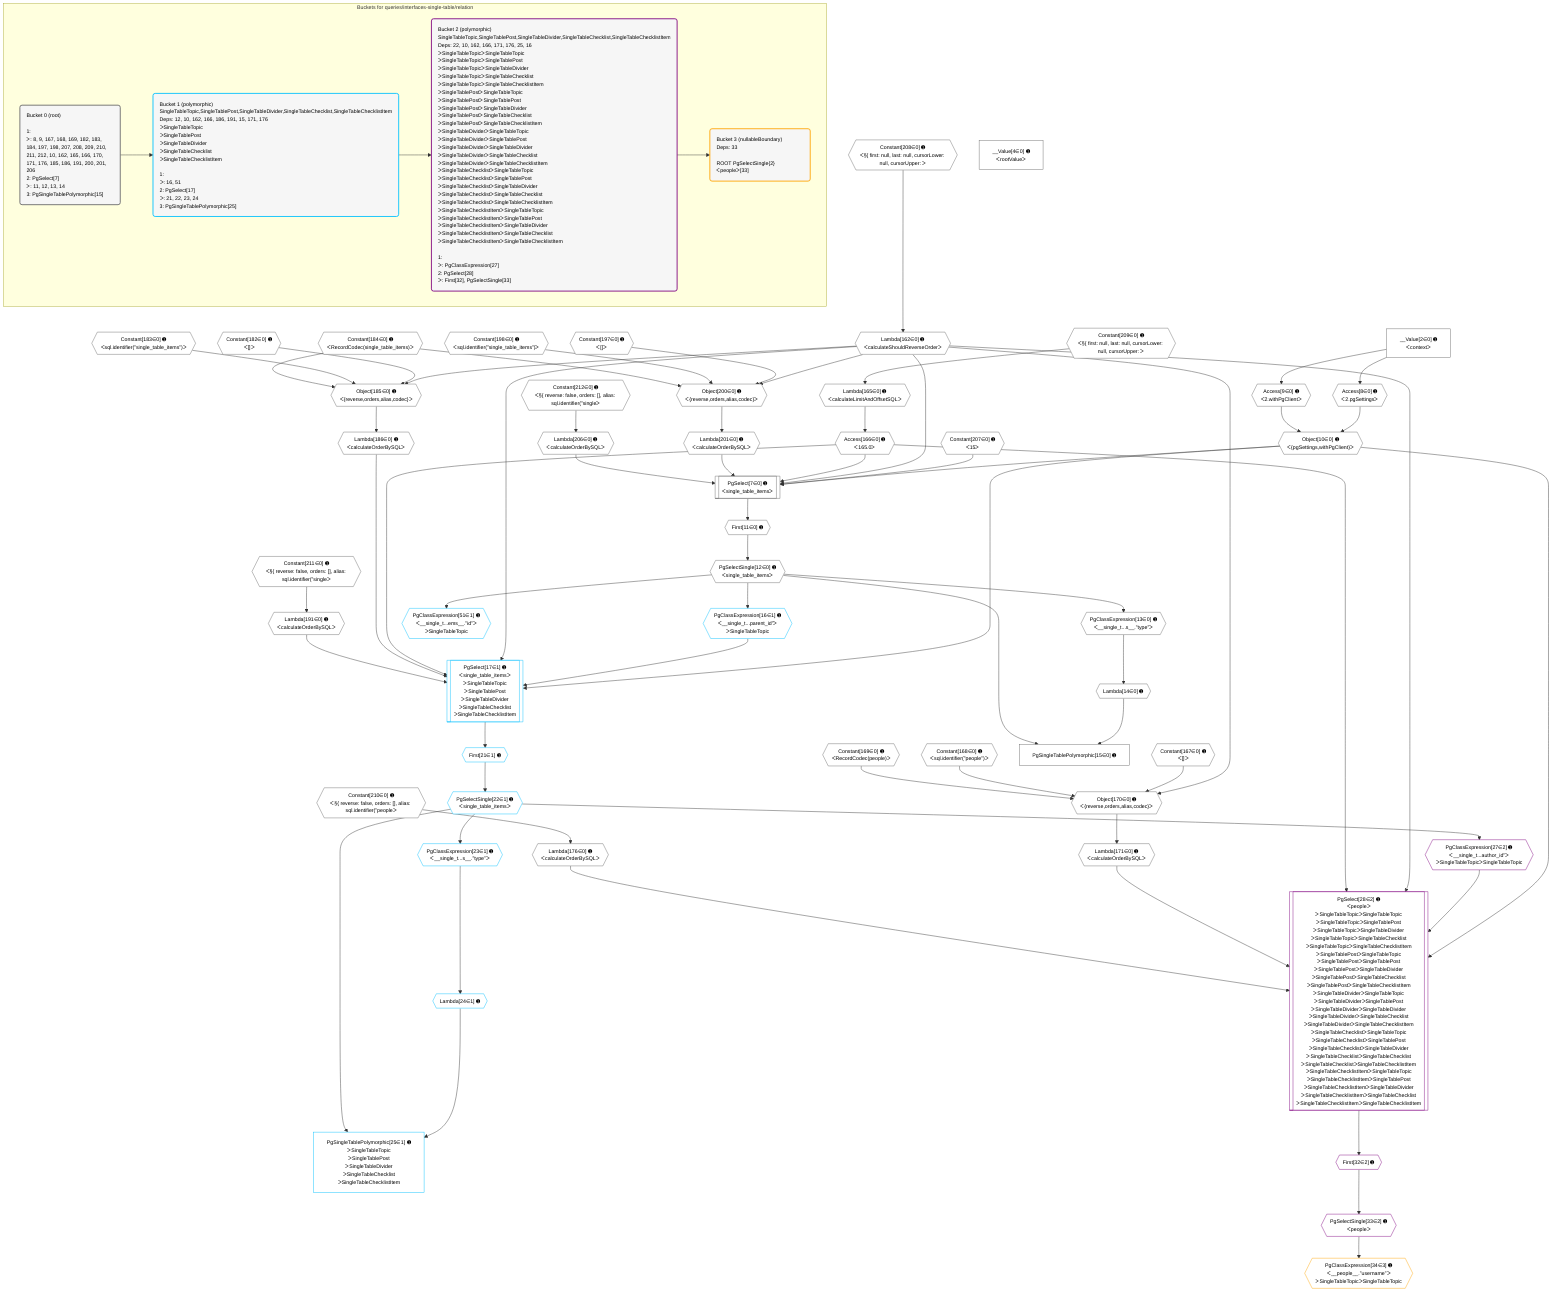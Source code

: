 %%{init: {'themeVariables': { 'fontSize': '12px'}}}%%
graph TD
    classDef path fill:#eee,stroke:#000,color:#000
    classDef plan fill:#fff,stroke-width:1px,color:#000
    classDef itemplan fill:#fff,stroke-width:2px,color:#000
    classDef unbatchedplan fill:#dff,stroke-width:1px,color:#000
    classDef sideeffectplan fill:#fcc,stroke-width:2px,color:#000
    classDef bucket fill:#f6f6f6,color:#000,stroke-width:2px,text-align:left


    %% plan dependencies
    PgSelect7[["PgSelect[7∈0] ➊<br />ᐸsingle_table_itemsᐳ"]]:::plan
    Object10{{"Object[10∈0] ➊<br />ᐸ{pgSettings,withPgClient}ᐳ"}}:::plan
    Constant207{{"Constant[207∈0] ➊<br />ᐸ15ᐳ"}}:::plan
    Lambda162{{"Lambda[162∈0] ➊<br />ᐸcalculateShouldReverseOrderᐳ"}}:::plan
    Access166{{"Access[166∈0] ➊<br />ᐸ165.0ᐳ"}}:::plan
    Lambda201{{"Lambda[201∈0] ➊<br />ᐸcalculateOrderBySQLᐳ"}}:::plan
    Lambda206{{"Lambda[206∈0] ➊<br />ᐸcalculateOrderBySQLᐳ"}}:::plan
    Object10 & Constant207 & Lambda162 & Access166 & Lambda201 & Lambda206 --> PgSelect7
    Object170{{"Object[170∈0] ➊<br />ᐸ{reverse,orders,alias,codec}ᐳ"}}:::plan
    Constant167{{"Constant[167∈0] ➊<br />ᐸ[]ᐳ"}}:::plan
    Constant168{{"Constant[168∈0] ➊<br />ᐸsql.identifier(”people”)ᐳ"}}:::plan
    Constant169{{"Constant[169∈0] ➊<br />ᐸRecordCodec(people)ᐳ"}}:::plan
    Lambda162 & Constant167 & Constant168 & Constant169 --> Object170
    Object185{{"Object[185∈0] ➊<br />ᐸ{reverse,orders,alias,codec}ᐳ"}}:::plan
    Constant182{{"Constant[182∈0] ➊<br />ᐸ[]ᐳ"}}:::plan
    Constant183{{"Constant[183∈0] ➊<br />ᐸsql.identifier(”single_table_items”)ᐳ"}}:::plan
    Constant184{{"Constant[184∈0] ➊<br />ᐸRecordCodec(single_table_items)ᐳ"}}:::plan
    Lambda162 & Constant182 & Constant183 & Constant184 --> Object185
    Object200{{"Object[200∈0] ➊<br />ᐸ{reverse,orders,alias,codec}ᐳ"}}:::plan
    Constant197{{"Constant[197∈0] ➊<br />ᐸ[]ᐳ"}}:::plan
    Constant198{{"Constant[198∈0] ➊<br />ᐸsql.identifier(”single_table_items”)ᐳ"}}:::plan
    Lambda162 & Constant197 & Constant198 & Constant184 --> Object200
    Access8{{"Access[8∈0] ➊<br />ᐸ2.pgSettingsᐳ"}}:::plan
    Access9{{"Access[9∈0] ➊<br />ᐸ2.withPgClientᐳ"}}:::plan
    Access8 & Access9 --> Object10
    PgSingleTablePolymorphic15["PgSingleTablePolymorphic[15∈0] ➊"]:::plan
    Lambda14{{"Lambda[14∈0] ➊"}}:::plan
    PgSelectSingle12{{"PgSelectSingle[12∈0] ➊<br />ᐸsingle_table_itemsᐳ"}}:::plan
    Lambda14 & PgSelectSingle12 --> PgSingleTablePolymorphic15
    __Value2["__Value[2∈0] ➊<br />ᐸcontextᐳ"]:::plan
    __Value2 --> Access8
    __Value2 --> Access9
    First11{{"First[11∈0] ➊"}}:::plan
    PgSelect7 --> First11
    First11 --> PgSelectSingle12
    PgClassExpression13{{"PgClassExpression[13∈0] ➊<br />ᐸ__single_t...s__.”type”ᐳ"}}:::plan
    PgSelectSingle12 --> PgClassExpression13
    PgClassExpression13 --> Lambda14
    Constant208{{"Constant[208∈0] ➊<br />ᐸ§{ first: null, last: null, cursorLower: null, cursorUpper: ᐳ"}}:::plan
    Constant208 --> Lambda162
    Lambda165{{"Lambda[165∈0] ➊<br />ᐸcalculateLimitAndOffsetSQLᐳ"}}:::plan
    Constant209{{"Constant[209∈0] ➊<br />ᐸ§{ first: null, last: null, cursorLower: null, cursorUpper: ᐳ"}}:::plan
    Constant209 --> Lambda165
    Lambda165 --> Access166
    Lambda171{{"Lambda[171∈0] ➊<br />ᐸcalculateOrderBySQLᐳ"}}:::plan
    Object170 --> Lambda171
    Lambda176{{"Lambda[176∈0] ➊<br />ᐸcalculateOrderBySQLᐳ"}}:::plan
    Constant210{{"Constant[210∈0] ➊<br />ᐸ§{ reverse: false, orders: [], alias: sql.identifier(”peopleᐳ"}}:::plan
    Constant210 --> Lambda176
    Lambda186{{"Lambda[186∈0] ➊<br />ᐸcalculateOrderBySQLᐳ"}}:::plan
    Object185 --> Lambda186
    Lambda191{{"Lambda[191∈0] ➊<br />ᐸcalculateOrderBySQLᐳ"}}:::plan
    Constant211{{"Constant[211∈0] ➊<br />ᐸ§{ reverse: false, orders: [], alias: sql.identifier(”singleᐳ"}}:::plan
    Constant211 --> Lambda191
    Object200 --> Lambda201
    Constant212{{"Constant[212∈0] ➊<br />ᐸ§{ reverse: false, orders: [], alias: sql.identifier(”singleᐳ"}}:::plan
    Constant212 --> Lambda206
    __Value4["__Value[4∈0] ➊<br />ᐸrootValueᐳ"]:::plan
    PgSelect17[["PgSelect[17∈1] ➊<br />ᐸsingle_table_itemsᐳ<br />ᐳSingleTableTopic<br />ᐳSingleTablePost<br />ᐳSingleTableDivider<br />ᐳSingleTableChecklist<br />ᐳSingleTableChecklistItem"]]:::plan
    PgClassExpression16{{"PgClassExpression[16∈1] ➊<br />ᐸ__single_t...parent_id”ᐳ<br />ᐳSingleTableTopic"}}:::plan
    Object10 & PgClassExpression16 & Lambda162 & Access166 & Lambda186 & Lambda191 --> PgSelect17
    PgSingleTablePolymorphic25["PgSingleTablePolymorphic[25∈1] ➊<br />ᐳSingleTableTopic<br />ᐳSingleTablePost<br />ᐳSingleTableDivider<br />ᐳSingleTableChecklist<br />ᐳSingleTableChecklistItem"]:::plan
    Lambda24{{"Lambda[24∈1] ➊"}}:::plan
    PgSelectSingle22{{"PgSelectSingle[22∈1] ➊<br />ᐸsingle_table_itemsᐳ"}}:::plan
    Lambda24 & PgSelectSingle22 --> PgSingleTablePolymorphic25
    PgSelectSingle12 --> PgClassExpression16
    First21{{"First[21∈1] ➊"}}:::plan
    PgSelect17 --> First21
    First21 --> PgSelectSingle22
    PgClassExpression23{{"PgClassExpression[23∈1] ➊<br />ᐸ__single_t...s__.”type”ᐳ"}}:::plan
    PgSelectSingle22 --> PgClassExpression23
    PgClassExpression23 --> Lambda24
    PgClassExpression51{{"PgClassExpression[51∈1] ➊<br />ᐸ__single_t...ems__.”id”ᐳ<br />ᐳSingleTableTopic"}}:::plan
    PgSelectSingle12 --> PgClassExpression51
    PgSelect28[["PgSelect[28∈2] ➊<br />ᐸpeopleᐳ<br />ᐳSingleTableTopicᐳSingleTableTopic<br />ᐳSingleTableTopicᐳSingleTablePost<br />ᐳSingleTableTopicᐳSingleTableDivider<br />ᐳSingleTableTopicᐳSingleTableChecklist<br />ᐳSingleTableTopicᐳSingleTableChecklistItem<br />ᐳSingleTablePostᐳSingleTableTopic<br />ᐳSingleTablePostᐳSingleTablePost<br />ᐳSingleTablePostᐳSingleTableDivider<br />ᐳSingleTablePostᐳSingleTableChecklist<br />ᐳSingleTablePostᐳSingleTableChecklistItem<br />ᐳSingleTableDividerᐳSingleTableTopic<br />ᐳSingleTableDividerᐳSingleTablePost<br />ᐳSingleTableDividerᐳSingleTableDivider<br />ᐳSingleTableDividerᐳSingleTableChecklist<br />ᐳSingleTableDividerᐳSingleTableChecklistItem<br />ᐳSingleTableChecklistᐳSingleTableTopic<br />ᐳSingleTableChecklistᐳSingleTablePost<br />ᐳSingleTableChecklistᐳSingleTableDivider<br />ᐳSingleTableChecklistᐳSingleTableChecklist<br />ᐳSingleTableChecklistᐳSingleTableChecklistItem<br />ᐳSingleTableChecklistItemᐳSingleTableTopic<br />ᐳSingleTableChecklistItemᐳSingleTablePost<br />ᐳSingleTableChecklistItemᐳSingleTableDivider<br />ᐳSingleTableChecklistItemᐳSingleTableChecklist<br />ᐳSingleTableChecklistItemᐳSingleTableChecklistItem"]]:::plan
    PgClassExpression27{{"PgClassExpression[27∈2] ➊<br />ᐸ__single_t...author_id”ᐳ<br />ᐳSingleTableTopicᐳSingleTableTopic"}}:::plan
    Object10 & PgClassExpression27 & Lambda162 & Access166 & Lambda171 & Lambda176 --> PgSelect28
    PgSelectSingle22 --> PgClassExpression27
    First32{{"First[32∈2] ➊"}}:::plan
    PgSelect28 --> First32
    PgSelectSingle33{{"PgSelectSingle[33∈2] ➊<br />ᐸpeopleᐳ"}}:::plan
    First32 --> PgSelectSingle33
    PgClassExpression34{{"PgClassExpression[34∈3] ➊<br />ᐸ__people__.”username”ᐳ<br />ᐳSingleTableTopicᐳSingleTableTopic"}}:::plan
    PgSelectSingle33 --> PgClassExpression34

    %% define steps

    subgraph "Buckets for queries/interfaces-single-table/relation"
    Bucket0("Bucket 0 (root)<br /><br />1: <br />ᐳ: 8, 9, 167, 168, 169, 182, 183, 184, 197, 198, 207, 208, 209, 210, 211, 212, 10, 162, 165, 166, 170, 171, 176, 185, 186, 191, 200, 201, 206<br />2: PgSelect[7]<br />ᐳ: 11, 12, 13, 14<br />3: PgSingleTablePolymorphic[15]"):::bucket
    classDef bucket0 stroke:#696969
    class Bucket0,__Value2,__Value4,PgSelect7,Access8,Access9,Object10,First11,PgSelectSingle12,PgClassExpression13,Lambda14,PgSingleTablePolymorphic15,Lambda162,Lambda165,Access166,Constant167,Constant168,Constant169,Object170,Lambda171,Lambda176,Constant182,Constant183,Constant184,Object185,Lambda186,Lambda191,Constant197,Constant198,Object200,Lambda201,Lambda206,Constant207,Constant208,Constant209,Constant210,Constant211,Constant212 bucket0
    Bucket1("Bucket 1 (polymorphic)<br />SingleTableTopic,SingleTablePost,SingleTableDivider,SingleTableChecklist,SingleTableChecklistItem<br />Deps: 12, 10, 162, 166, 186, 191, 15, 171, 176<br />ᐳSingleTableTopic<br />ᐳSingleTablePost<br />ᐳSingleTableDivider<br />ᐳSingleTableChecklist<br />ᐳSingleTableChecklistItem<br /><br />1: <br />ᐳ: 16, 51<br />2: PgSelect[17]<br />ᐳ: 21, 22, 23, 24<br />3: PgSingleTablePolymorphic[25]"):::bucket
    classDef bucket1 stroke:#00bfff
    class Bucket1,PgClassExpression16,PgSelect17,First21,PgSelectSingle22,PgClassExpression23,Lambda24,PgSingleTablePolymorphic25,PgClassExpression51 bucket1
    Bucket2("Bucket 2 (polymorphic)<br />SingleTableTopic,SingleTablePost,SingleTableDivider,SingleTableChecklist,SingleTableChecklistItem<br />Deps: 22, 10, 162, 166, 171, 176, 25, 16<br />ᐳSingleTableTopicᐳSingleTableTopic<br />ᐳSingleTableTopicᐳSingleTablePost<br />ᐳSingleTableTopicᐳSingleTableDivider<br />ᐳSingleTableTopicᐳSingleTableChecklist<br />ᐳSingleTableTopicᐳSingleTableChecklistItem<br />ᐳSingleTablePostᐳSingleTableTopic<br />ᐳSingleTablePostᐳSingleTablePost<br />ᐳSingleTablePostᐳSingleTableDivider<br />ᐳSingleTablePostᐳSingleTableChecklist<br />ᐳSingleTablePostᐳSingleTableChecklistItem<br />ᐳSingleTableDividerᐳSingleTableTopic<br />ᐳSingleTableDividerᐳSingleTablePost<br />ᐳSingleTableDividerᐳSingleTableDivider<br />ᐳSingleTableDividerᐳSingleTableChecklist<br />ᐳSingleTableDividerᐳSingleTableChecklistItem<br />ᐳSingleTableChecklistᐳSingleTableTopic<br />ᐳSingleTableChecklistᐳSingleTablePost<br />ᐳSingleTableChecklistᐳSingleTableDivider<br />ᐳSingleTableChecklistᐳSingleTableChecklist<br />ᐳSingleTableChecklistᐳSingleTableChecklistItem<br />ᐳSingleTableChecklistItemᐳSingleTableTopic<br />ᐳSingleTableChecklistItemᐳSingleTablePost<br />ᐳSingleTableChecklistItemᐳSingleTableDivider<br />ᐳSingleTableChecklistItemᐳSingleTableChecklist<br />ᐳSingleTableChecklistItemᐳSingleTableChecklistItem<br /><br />1: <br />ᐳ: PgClassExpression[27]<br />2: PgSelect[28]<br />ᐳ: First[32], PgSelectSingle[33]"):::bucket
    classDef bucket2 stroke:#7f007f
    class Bucket2,PgClassExpression27,PgSelect28,First32,PgSelectSingle33 bucket2
    Bucket3("Bucket 3 (nullableBoundary)<br />Deps: 33<br /><br />ROOT PgSelectSingle{2}ᐸpeopleᐳ[33]"):::bucket
    classDef bucket3 stroke:#ffa500
    class Bucket3,PgClassExpression34 bucket3
    Bucket0 --> Bucket1
    Bucket1 --> Bucket2
    Bucket2 --> Bucket3
    end